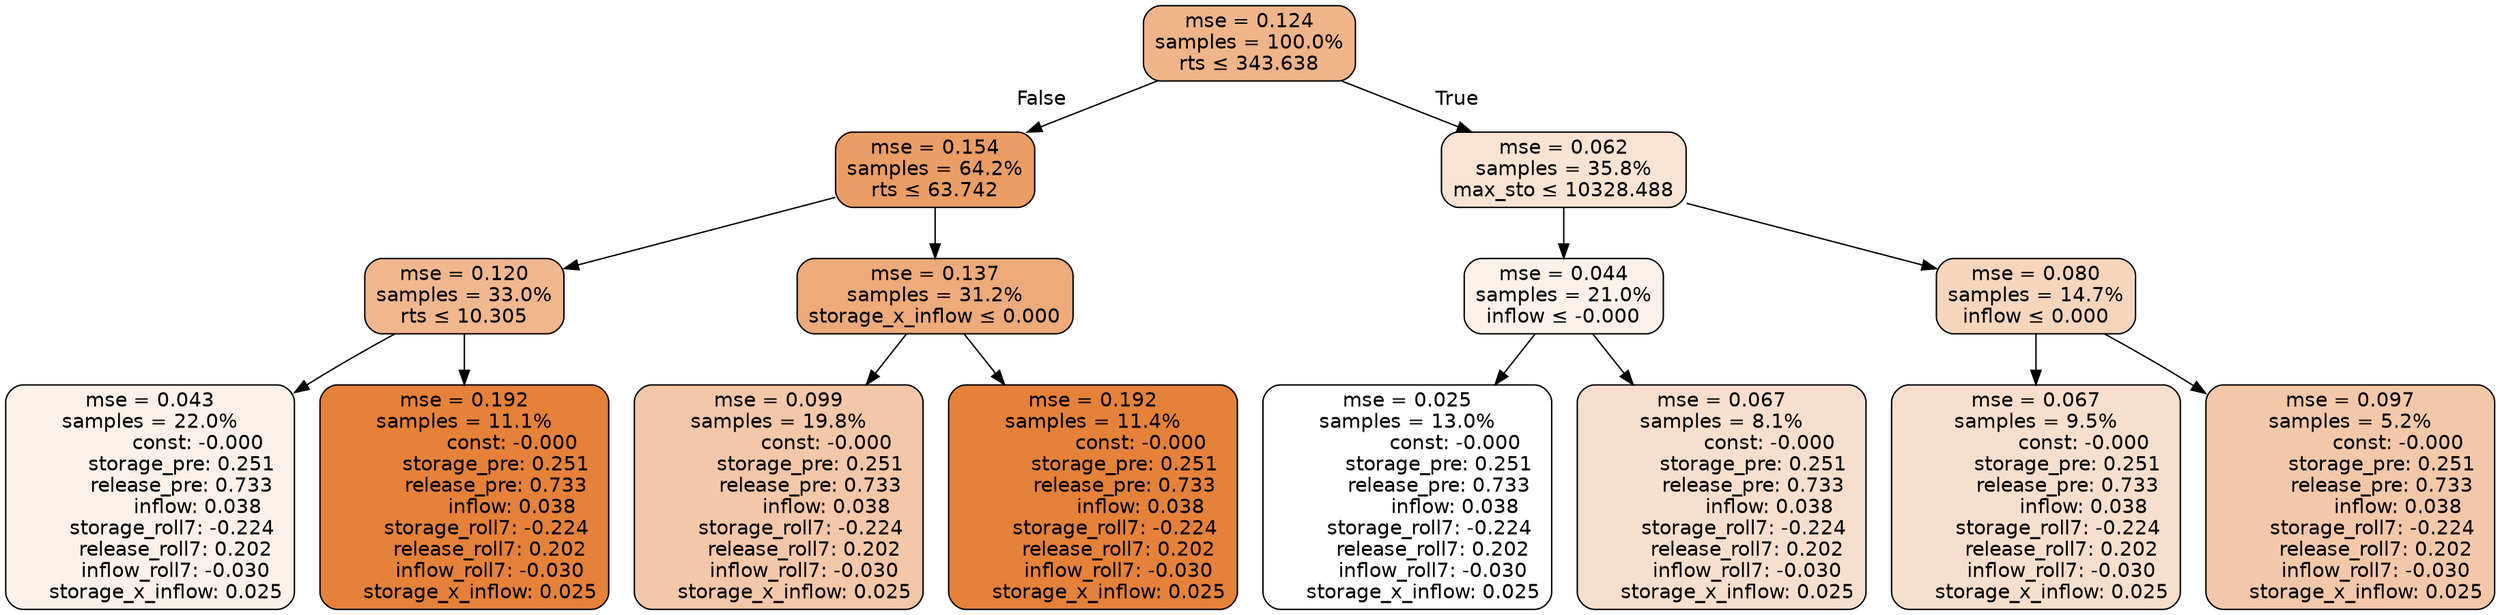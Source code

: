digraph tree {
node [shape=rectangle, style="filled, rounded", color="black", fontname=helvetica] ;
edge [fontname=helvetica] ;
	"0" [label="mse = 0.124
samples = 100.0%
rts &le; 343.638", fillcolor="#efb489"]
	"1" [label="mse = 0.154
samples = 64.2%
rts &le; 63.742", fillcolor="#ea9d65"]
	"2" [label="mse = 0.120
samples = 33.0%
rts &le; 10.305", fillcolor="#f0b78e"]
	"3" [label="mse = 0.043
samples = 22.0%
               const: -0.000
          storage_pre: 0.251
          release_pre: 0.733
               inflow: 0.038
       storage_roll7: -0.224
        release_roll7: 0.202
        inflow_roll7: -0.030
     storage_x_inflow: 0.025", fillcolor="#fcf1e9"]
	"4" [label="mse = 0.192
samples = 11.1%
               const: -0.000
          storage_pre: 0.251
          release_pre: 0.733
               inflow: 0.038
       storage_roll7: -0.224
        release_roll7: 0.202
        inflow_roll7: -0.030
     storage_x_inflow: 0.025", fillcolor="#e58139"]
	"5" [label="mse = 0.137
samples = 31.2%
storage_x_inflow &le; 0.000", fillcolor="#edaa7a"]
	"6" [label="mse = 0.099
samples = 19.8%
               const: -0.000
          storage_pre: 0.251
          release_pre: 0.733
               inflow: 0.038
       storage_roll7: -0.224
        release_roll7: 0.202
        inflow_roll7: -0.030
     storage_x_inflow: 0.025", fillcolor="#f3c7a7"]
	"7" [label="mse = 0.192
samples = 11.4%
               const: -0.000
          storage_pre: 0.251
          release_pre: 0.733
               inflow: 0.038
       storage_roll7: -0.224
        release_roll7: 0.202
        inflow_roll7: -0.030
     storage_x_inflow: 0.025", fillcolor="#e58139"]
	"8" [label="mse = 0.062
samples = 35.8%
max_sto &le; 10328.488", fillcolor="#f9e3d3"]
	"9" [label="mse = 0.044
samples = 21.0%
inflow &le; -0.000", fillcolor="#fcf1e9"]
	"10" [label="mse = 0.025
samples = 13.0%
               const: -0.000
          storage_pre: 0.251
          release_pre: 0.733
               inflow: 0.038
       storage_roll7: -0.224
        release_roll7: 0.202
        inflow_roll7: -0.030
     storage_x_inflow: 0.025", fillcolor="#ffffff"]
	"11" [label="mse = 0.067
samples = 8.1%
               const: -0.000
          storage_pre: 0.251
          release_pre: 0.733
               inflow: 0.038
       storage_roll7: -0.224
        release_roll7: 0.202
        inflow_roll7: -0.030
     storage_x_inflow: 0.025", fillcolor="#f8dfcd"]
	"12" [label="mse = 0.080
samples = 14.7%
inflow &le; 0.000", fillcolor="#f6d5bd"]
	"13" [label="mse = 0.067
samples = 9.5%
               const: -0.000
          storage_pre: 0.251
          release_pre: 0.733
               inflow: 0.038
       storage_roll7: -0.224
        release_roll7: 0.202
        inflow_roll7: -0.030
     storage_x_inflow: 0.025", fillcolor="#f8dfcd"]
	"14" [label="mse = 0.097
samples = 5.2%
               const: -0.000
          storage_pre: 0.251
          release_pre: 0.733
               inflow: 0.038
       storage_roll7: -0.224
        release_roll7: 0.202
        inflow_roll7: -0.030
     storage_x_inflow: 0.025", fillcolor="#f3c8a9"]

	"0" -> "1" [labeldistance=2.5, labelangle=45, headlabel="False"]
	"1" -> "2"
	"2" -> "3"
	"2" -> "4"
	"1" -> "5"
	"5" -> "6"
	"5" -> "7"
	"0" -> "8" [labeldistance=2.5, labelangle=-45, headlabel="True"]
	"8" -> "9"
	"9" -> "10"
	"9" -> "11"
	"8" -> "12"
	"12" -> "13"
	"12" -> "14"
}